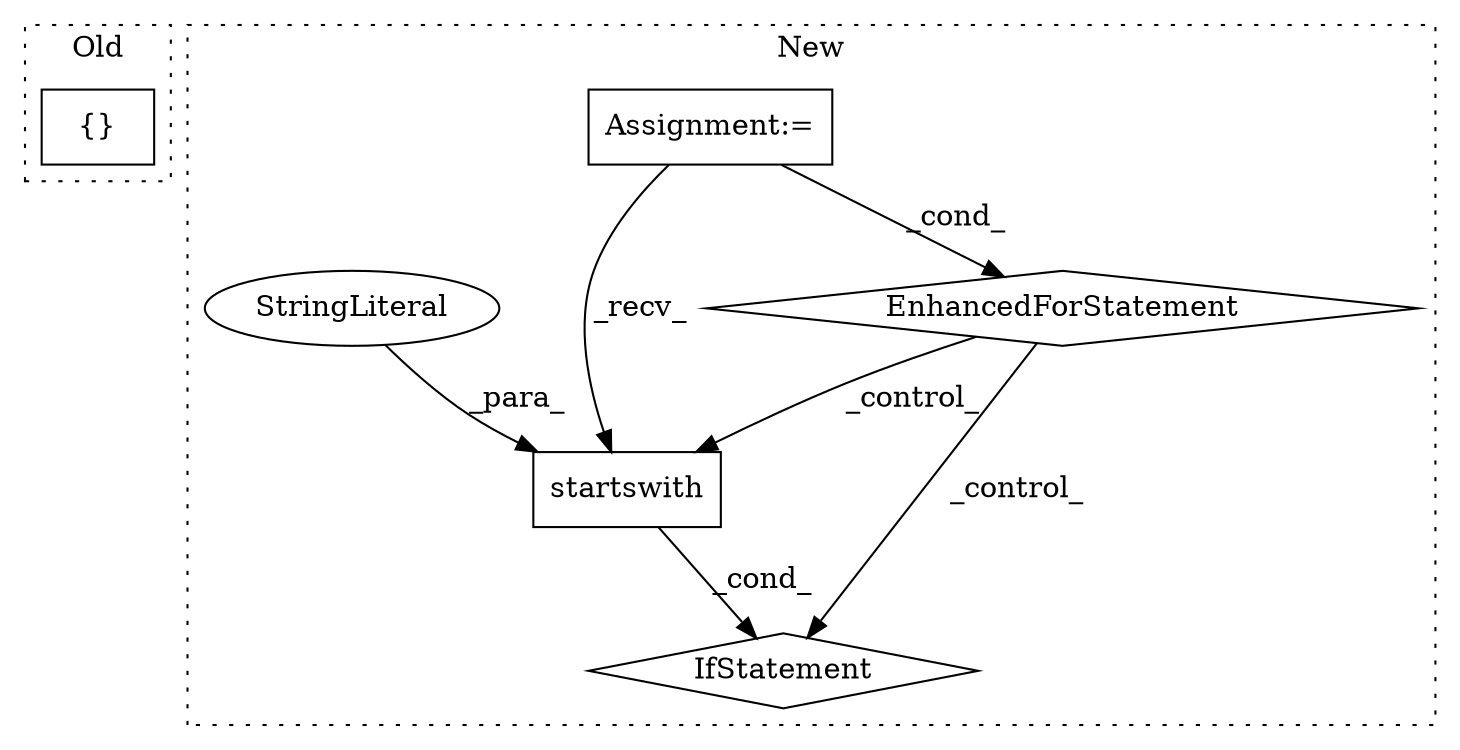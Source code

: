 digraph G {
subgraph cluster0 {
1 [label="{}" a="4" s="8337" l="2" shape="box"];
label = "Old";
style="dotted";
}
subgraph cluster1 {
2 [label="startswith" a="32" s="8399,8422" l="11,1" shape="box"];
3 [label="IfStatement" a="25" s="8363,8423" l="4,2" shape="diamond"];
4 [label="EnhancedForStatement" a="70" s="8242,8353" l="70,2" shape="diamond"];
5 [label="Assignment:=" a="7" s="8242,8353" l="70,2" shape="box"];
6 [label="StringLiteral" a="45" s="8410" l="12" shape="ellipse"];
label = "New";
style="dotted";
}
2 -> 3 [label="_cond_"];
4 -> 3 [label="_control_"];
4 -> 2 [label="_control_"];
5 -> 2 [label="_recv_"];
5 -> 4 [label="_cond_"];
6 -> 2 [label="_para_"];
}